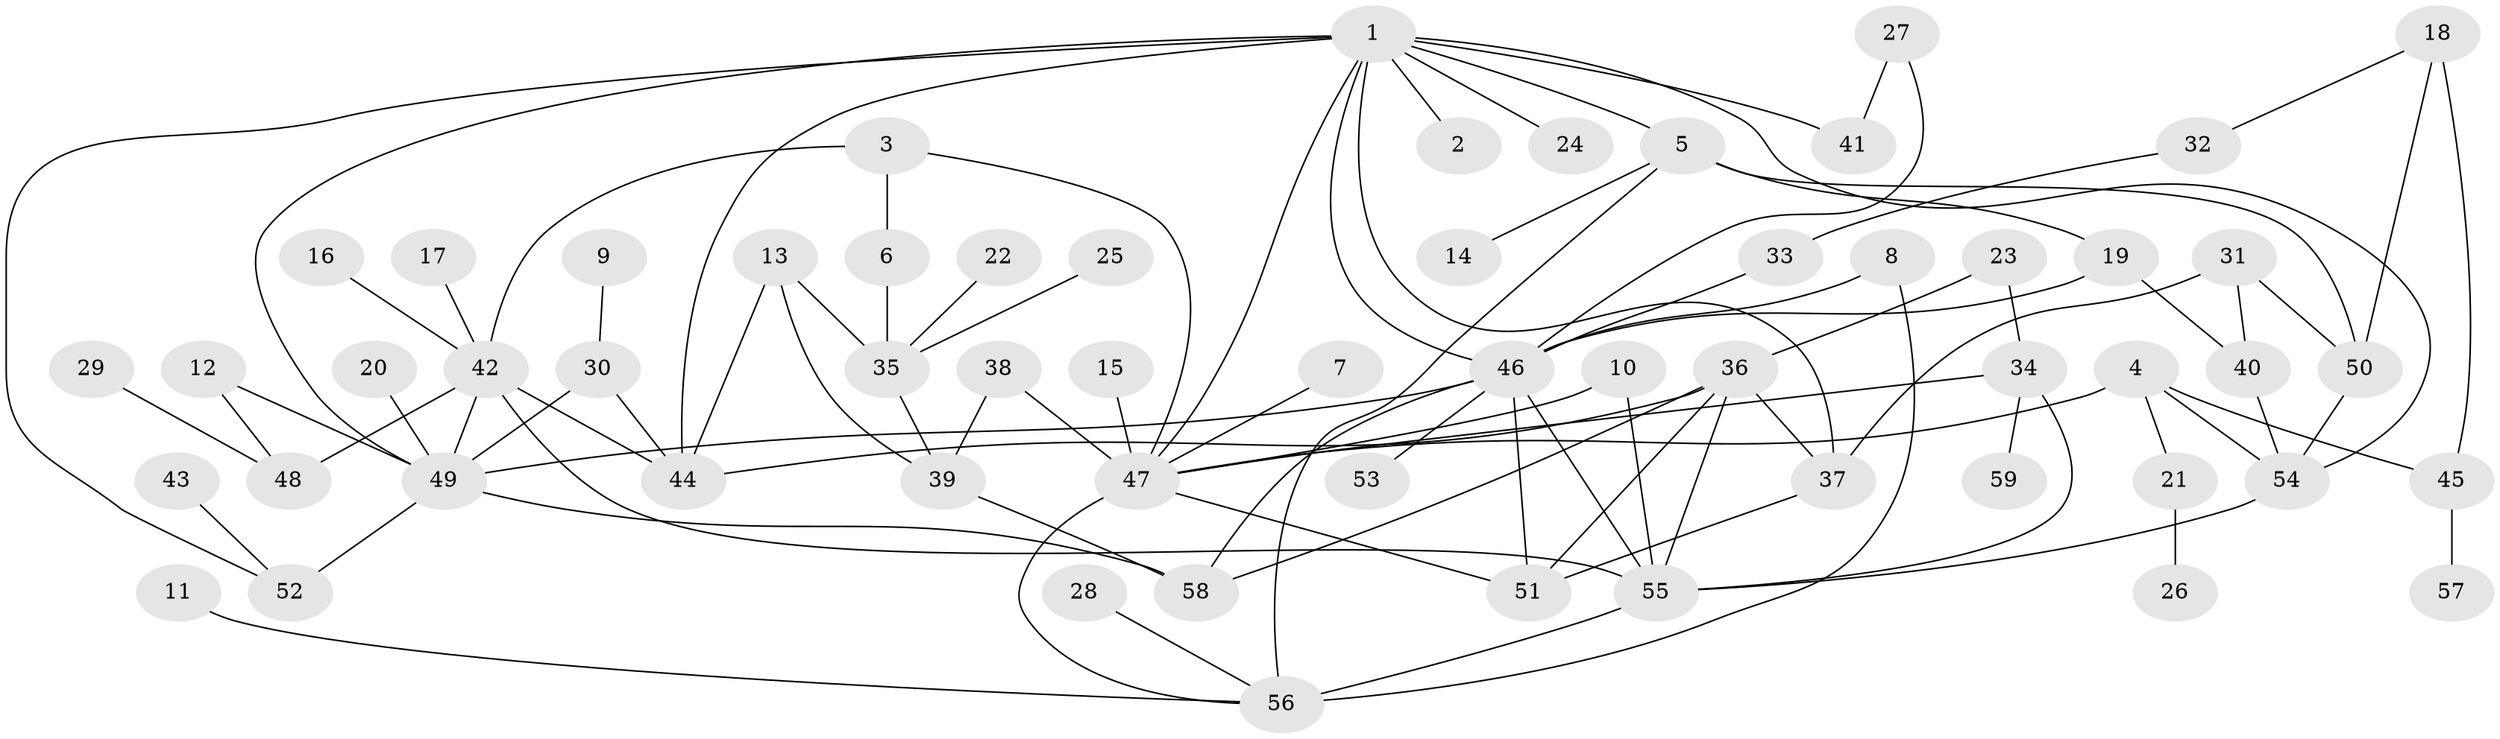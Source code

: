 // original degree distribution, {9: 0.00847457627118644, 4: 0.11864406779661017, 8: 0.01694915254237288, 3: 0.2033898305084746, 2: 0.3305084745762712, 6: 0.025423728813559324, 5: 0.03389830508474576, 1: 0.2542372881355932, 7: 0.00847457627118644}
// Generated by graph-tools (version 1.1) at 2025/25/03/09/25 03:25:35]
// undirected, 59 vertices, 92 edges
graph export_dot {
graph [start="1"]
  node [color=gray90,style=filled];
  1;
  2;
  3;
  4;
  5;
  6;
  7;
  8;
  9;
  10;
  11;
  12;
  13;
  14;
  15;
  16;
  17;
  18;
  19;
  20;
  21;
  22;
  23;
  24;
  25;
  26;
  27;
  28;
  29;
  30;
  31;
  32;
  33;
  34;
  35;
  36;
  37;
  38;
  39;
  40;
  41;
  42;
  43;
  44;
  45;
  46;
  47;
  48;
  49;
  50;
  51;
  52;
  53;
  54;
  55;
  56;
  57;
  58;
  59;
  1 -- 2 [weight=1.0];
  1 -- 5 [weight=1.0];
  1 -- 24 [weight=1.0];
  1 -- 37 [weight=1.0];
  1 -- 41 [weight=1.0];
  1 -- 44 [weight=1.0];
  1 -- 46 [weight=1.0];
  1 -- 47 [weight=1.0];
  1 -- 49 [weight=1.0];
  1 -- 52 [weight=1.0];
  1 -- 54 [weight=1.0];
  3 -- 6 [weight=1.0];
  3 -- 42 [weight=1.0];
  3 -- 47 [weight=1.0];
  4 -- 21 [weight=1.0];
  4 -- 45 [weight=1.0];
  4 -- 47 [weight=2.0];
  4 -- 54 [weight=1.0];
  5 -- 14 [weight=1.0];
  5 -- 19 [weight=1.0];
  5 -- 50 [weight=1.0];
  5 -- 56 [weight=1.0];
  6 -- 35 [weight=1.0];
  7 -- 47 [weight=1.0];
  8 -- 46 [weight=1.0];
  8 -- 56 [weight=1.0];
  9 -- 30 [weight=1.0];
  10 -- 47 [weight=1.0];
  10 -- 55 [weight=1.0];
  11 -- 56 [weight=1.0];
  12 -- 48 [weight=1.0];
  12 -- 49 [weight=1.0];
  13 -- 35 [weight=1.0];
  13 -- 39 [weight=1.0];
  13 -- 44 [weight=1.0];
  15 -- 47 [weight=1.0];
  16 -- 42 [weight=1.0];
  17 -- 42 [weight=1.0];
  18 -- 32 [weight=1.0];
  18 -- 45 [weight=1.0];
  18 -- 50 [weight=1.0];
  19 -- 40 [weight=1.0];
  19 -- 46 [weight=1.0];
  20 -- 49 [weight=1.0];
  21 -- 26 [weight=1.0];
  22 -- 35 [weight=1.0];
  23 -- 34 [weight=1.0];
  23 -- 36 [weight=1.0];
  25 -- 35 [weight=1.0];
  27 -- 41 [weight=1.0];
  27 -- 46 [weight=1.0];
  28 -- 56 [weight=1.0];
  29 -- 48 [weight=1.0];
  30 -- 44 [weight=1.0];
  30 -- 49 [weight=1.0];
  31 -- 37 [weight=1.0];
  31 -- 40 [weight=1.0];
  31 -- 50 [weight=1.0];
  32 -- 33 [weight=1.0];
  33 -- 46 [weight=1.0];
  34 -- 47 [weight=1.0];
  34 -- 55 [weight=1.0];
  34 -- 59 [weight=1.0];
  35 -- 39 [weight=1.0];
  36 -- 37 [weight=1.0];
  36 -- 44 [weight=1.0];
  36 -- 51 [weight=1.0];
  36 -- 55 [weight=1.0];
  36 -- 58 [weight=1.0];
  37 -- 51 [weight=1.0];
  38 -- 39 [weight=1.0];
  38 -- 47 [weight=1.0];
  39 -- 58 [weight=1.0];
  40 -- 54 [weight=1.0];
  42 -- 44 [weight=1.0];
  42 -- 48 [weight=1.0];
  42 -- 49 [weight=1.0];
  42 -- 55 [weight=1.0];
  43 -- 52 [weight=1.0];
  45 -- 57 [weight=1.0];
  46 -- 49 [weight=1.0];
  46 -- 51 [weight=1.0];
  46 -- 53 [weight=1.0];
  46 -- 55 [weight=1.0];
  46 -- 58 [weight=1.0];
  47 -- 51 [weight=1.0];
  47 -- 56 [weight=1.0];
  49 -- 52 [weight=1.0];
  49 -- 58 [weight=1.0];
  50 -- 54 [weight=1.0];
  54 -- 55 [weight=1.0];
  55 -- 56 [weight=2.0];
}

